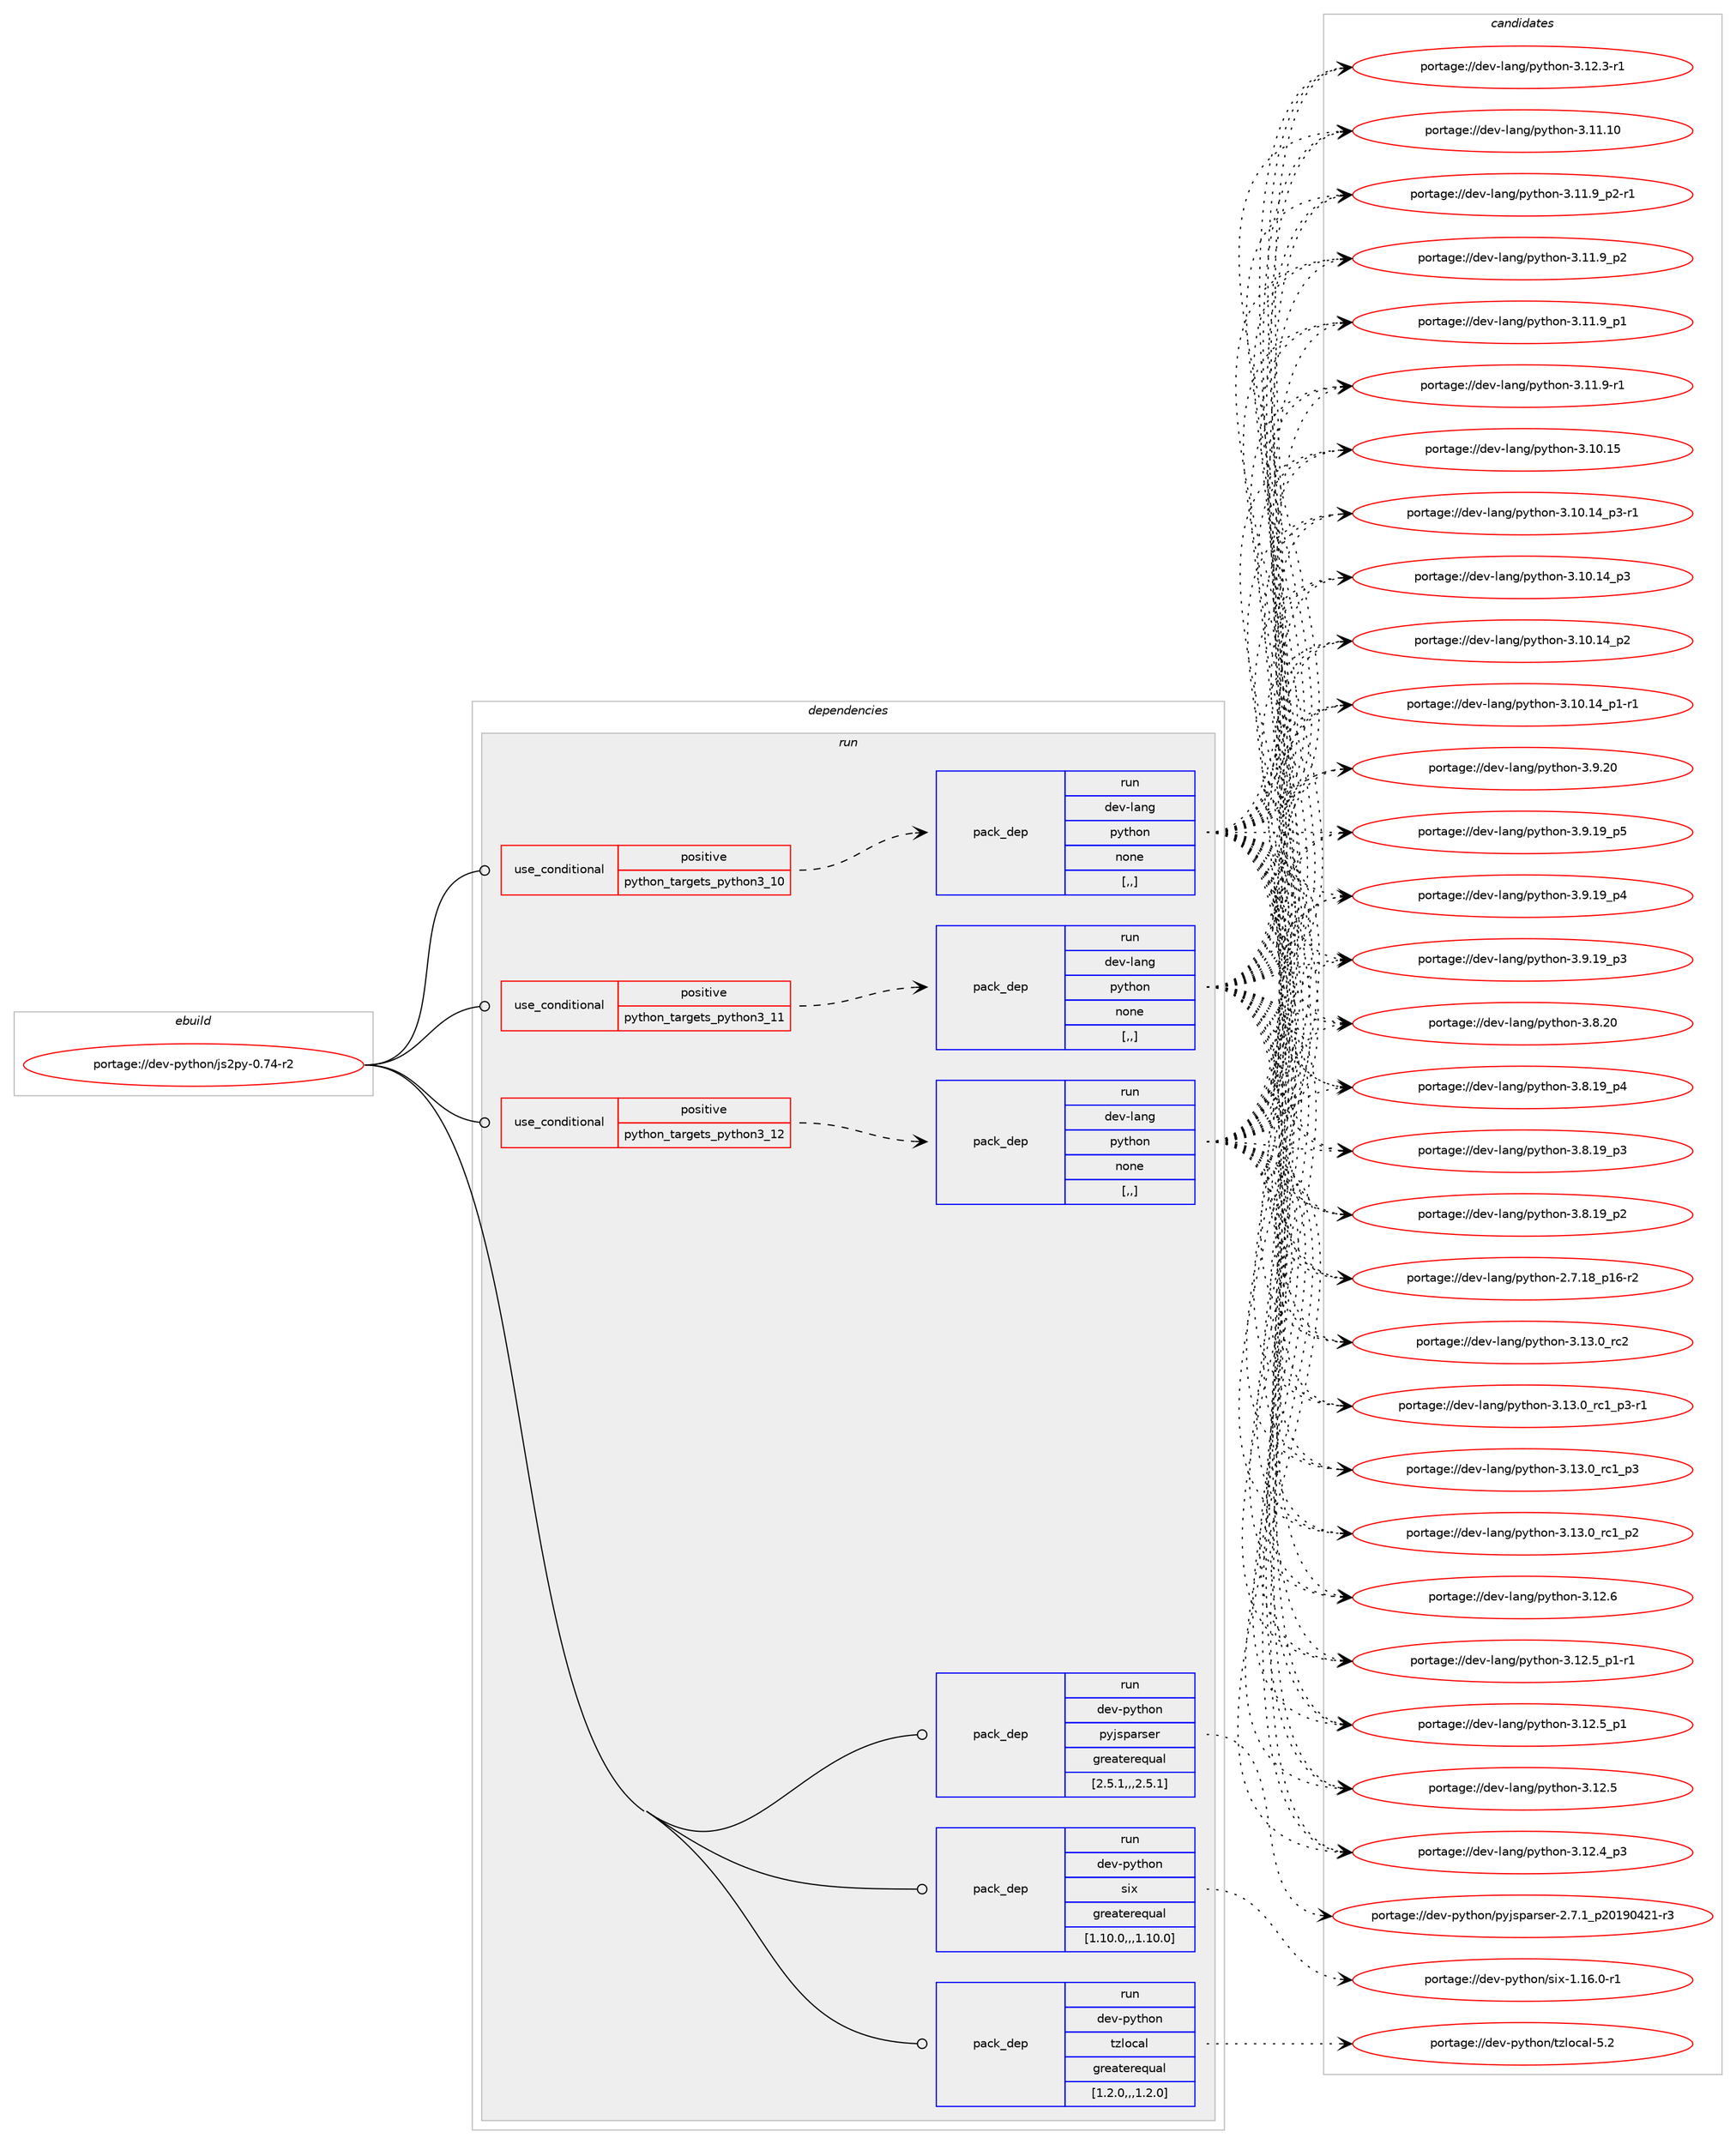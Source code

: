 digraph prolog {

# *************
# Graph options
# *************

newrank=true;
concentrate=true;
compound=true;
graph [rankdir=LR,fontname=Helvetica,fontsize=10,ranksep=1.5];#, ranksep=2.5, nodesep=0.2];
edge  [arrowhead=vee];
node  [fontname=Helvetica,fontsize=10];

# **********
# The ebuild
# **********

subgraph cluster_leftcol {
color=gray;
label=<<i>ebuild</i>>;
id [label="portage://dev-python/js2py-0.74-r2", color=red, width=4, href="../dev-python/js2py-0.74-r2.svg"];
}

# ****************
# The dependencies
# ****************

subgraph cluster_midcol {
color=gray;
label=<<i>dependencies</i>>;
subgraph cluster_compile {
fillcolor="#eeeeee";
style=filled;
label=<<i>compile</i>>;
}
subgraph cluster_compileandrun {
fillcolor="#eeeeee";
style=filled;
label=<<i>compile and run</i>>;
}
subgraph cluster_run {
fillcolor="#eeeeee";
style=filled;
label=<<i>run</i>>;
subgraph cond164216 {
dependency643366 [label=<<TABLE BORDER="0" CELLBORDER="1" CELLSPACING="0" CELLPADDING="4"><TR><TD ROWSPAN="3" CELLPADDING="10">use_conditional</TD></TR><TR><TD>positive</TD></TR><TR><TD>python_targets_python3_10</TD></TR></TABLE>>, shape=none, color=red];
subgraph pack474331 {
dependency643367 [label=<<TABLE BORDER="0" CELLBORDER="1" CELLSPACING="0" CELLPADDING="4" WIDTH="220"><TR><TD ROWSPAN="6" CELLPADDING="30">pack_dep</TD></TR><TR><TD WIDTH="110">run</TD></TR><TR><TD>dev-lang</TD></TR><TR><TD>python</TD></TR><TR><TD>none</TD></TR><TR><TD>[,,]</TD></TR></TABLE>>, shape=none, color=blue];
}
dependency643366:e -> dependency643367:w [weight=20,style="dashed",arrowhead="vee"];
}
id:e -> dependency643366:w [weight=20,style="solid",arrowhead="odot"];
subgraph cond164217 {
dependency643368 [label=<<TABLE BORDER="0" CELLBORDER="1" CELLSPACING="0" CELLPADDING="4"><TR><TD ROWSPAN="3" CELLPADDING="10">use_conditional</TD></TR><TR><TD>positive</TD></TR><TR><TD>python_targets_python3_11</TD></TR></TABLE>>, shape=none, color=red];
subgraph pack474332 {
dependency643369 [label=<<TABLE BORDER="0" CELLBORDER="1" CELLSPACING="0" CELLPADDING="4" WIDTH="220"><TR><TD ROWSPAN="6" CELLPADDING="30">pack_dep</TD></TR><TR><TD WIDTH="110">run</TD></TR><TR><TD>dev-lang</TD></TR><TR><TD>python</TD></TR><TR><TD>none</TD></TR><TR><TD>[,,]</TD></TR></TABLE>>, shape=none, color=blue];
}
dependency643368:e -> dependency643369:w [weight=20,style="dashed",arrowhead="vee"];
}
id:e -> dependency643368:w [weight=20,style="solid",arrowhead="odot"];
subgraph cond164218 {
dependency643370 [label=<<TABLE BORDER="0" CELLBORDER="1" CELLSPACING="0" CELLPADDING="4"><TR><TD ROWSPAN="3" CELLPADDING="10">use_conditional</TD></TR><TR><TD>positive</TD></TR><TR><TD>python_targets_python3_12</TD></TR></TABLE>>, shape=none, color=red];
subgraph pack474333 {
dependency643371 [label=<<TABLE BORDER="0" CELLBORDER="1" CELLSPACING="0" CELLPADDING="4" WIDTH="220"><TR><TD ROWSPAN="6" CELLPADDING="30">pack_dep</TD></TR><TR><TD WIDTH="110">run</TD></TR><TR><TD>dev-lang</TD></TR><TR><TD>python</TD></TR><TR><TD>none</TD></TR><TR><TD>[,,]</TD></TR></TABLE>>, shape=none, color=blue];
}
dependency643370:e -> dependency643371:w [weight=20,style="dashed",arrowhead="vee"];
}
id:e -> dependency643370:w [weight=20,style="solid",arrowhead="odot"];
subgraph pack474334 {
dependency643372 [label=<<TABLE BORDER="0" CELLBORDER="1" CELLSPACING="0" CELLPADDING="4" WIDTH="220"><TR><TD ROWSPAN="6" CELLPADDING="30">pack_dep</TD></TR><TR><TD WIDTH="110">run</TD></TR><TR><TD>dev-python</TD></TR><TR><TD>pyjsparser</TD></TR><TR><TD>greaterequal</TD></TR><TR><TD>[2.5.1,,,2.5.1]</TD></TR></TABLE>>, shape=none, color=blue];
}
id:e -> dependency643372:w [weight=20,style="solid",arrowhead="odot"];
subgraph pack474335 {
dependency643373 [label=<<TABLE BORDER="0" CELLBORDER="1" CELLSPACING="0" CELLPADDING="4" WIDTH="220"><TR><TD ROWSPAN="6" CELLPADDING="30">pack_dep</TD></TR><TR><TD WIDTH="110">run</TD></TR><TR><TD>dev-python</TD></TR><TR><TD>six</TD></TR><TR><TD>greaterequal</TD></TR><TR><TD>[1.10.0,,,1.10.0]</TD></TR></TABLE>>, shape=none, color=blue];
}
id:e -> dependency643373:w [weight=20,style="solid",arrowhead="odot"];
subgraph pack474336 {
dependency643374 [label=<<TABLE BORDER="0" CELLBORDER="1" CELLSPACING="0" CELLPADDING="4" WIDTH="220"><TR><TD ROWSPAN="6" CELLPADDING="30">pack_dep</TD></TR><TR><TD WIDTH="110">run</TD></TR><TR><TD>dev-python</TD></TR><TR><TD>tzlocal</TD></TR><TR><TD>greaterequal</TD></TR><TR><TD>[1.2.0,,,1.2.0]</TD></TR></TABLE>>, shape=none, color=blue];
}
id:e -> dependency643374:w [weight=20,style="solid",arrowhead="odot"];
}
}

# **************
# The candidates
# **************

subgraph cluster_choices {
rank=same;
color=gray;
label=<<i>candidates</i>>;

subgraph choice474331 {
color=black;
nodesep=1;
choice10010111845108971101034711212111610411111045514649514648951149950 [label="portage://dev-lang/python-3.13.0_rc2", color=red, width=4,href="../dev-lang/python-3.13.0_rc2.svg"];
choice1001011184510897110103471121211161041111104551464951464895114994995112514511449 [label="portage://dev-lang/python-3.13.0_rc1_p3-r1", color=red, width=4,href="../dev-lang/python-3.13.0_rc1_p3-r1.svg"];
choice100101118451089711010347112121116104111110455146495146489511499499511251 [label="portage://dev-lang/python-3.13.0_rc1_p3", color=red, width=4,href="../dev-lang/python-3.13.0_rc1_p3.svg"];
choice100101118451089711010347112121116104111110455146495146489511499499511250 [label="portage://dev-lang/python-3.13.0_rc1_p2", color=red, width=4,href="../dev-lang/python-3.13.0_rc1_p2.svg"];
choice10010111845108971101034711212111610411111045514649504654 [label="portage://dev-lang/python-3.12.6", color=red, width=4,href="../dev-lang/python-3.12.6.svg"];
choice1001011184510897110103471121211161041111104551464950465395112494511449 [label="portage://dev-lang/python-3.12.5_p1-r1", color=red, width=4,href="../dev-lang/python-3.12.5_p1-r1.svg"];
choice100101118451089711010347112121116104111110455146495046539511249 [label="portage://dev-lang/python-3.12.5_p1", color=red, width=4,href="../dev-lang/python-3.12.5_p1.svg"];
choice10010111845108971101034711212111610411111045514649504653 [label="portage://dev-lang/python-3.12.5", color=red, width=4,href="../dev-lang/python-3.12.5.svg"];
choice100101118451089711010347112121116104111110455146495046529511251 [label="portage://dev-lang/python-3.12.4_p3", color=red, width=4,href="../dev-lang/python-3.12.4_p3.svg"];
choice100101118451089711010347112121116104111110455146495046514511449 [label="portage://dev-lang/python-3.12.3-r1", color=red, width=4,href="../dev-lang/python-3.12.3-r1.svg"];
choice1001011184510897110103471121211161041111104551464949464948 [label="portage://dev-lang/python-3.11.10", color=red, width=4,href="../dev-lang/python-3.11.10.svg"];
choice1001011184510897110103471121211161041111104551464949465795112504511449 [label="portage://dev-lang/python-3.11.9_p2-r1", color=red, width=4,href="../dev-lang/python-3.11.9_p2-r1.svg"];
choice100101118451089711010347112121116104111110455146494946579511250 [label="portage://dev-lang/python-3.11.9_p2", color=red, width=4,href="../dev-lang/python-3.11.9_p2.svg"];
choice100101118451089711010347112121116104111110455146494946579511249 [label="portage://dev-lang/python-3.11.9_p1", color=red, width=4,href="../dev-lang/python-3.11.9_p1.svg"];
choice100101118451089711010347112121116104111110455146494946574511449 [label="portage://dev-lang/python-3.11.9-r1", color=red, width=4,href="../dev-lang/python-3.11.9-r1.svg"];
choice1001011184510897110103471121211161041111104551464948464953 [label="portage://dev-lang/python-3.10.15", color=red, width=4,href="../dev-lang/python-3.10.15.svg"];
choice100101118451089711010347112121116104111110455146494846495295112514511449 [label="portage://dev-lang/python-3.10.14_p3-r1", color=red, width=4,href="../dev-lang/python-3.10.14_p3-r1.svg"];
choice10010111845108971101034711212111610411111045514649484649529511251 [label="portage://dev-lang/python-3.10.14_p3", color=red, width=4,href="../dev-lang/python-3.10.14_p3.svg"];
choice10010111845108971101034711212111610411111045514649484649529511250 [label="portage://dev-lang/python-3.10.14_p2", color=red, width=4,href="../dev-lang/python-3.10.14_p2.svg"];
choice100101118451089711010347112121116104111110455146494846495295112494511449 [label="portage://dev-lang/python-3.10.14_p1-r1", color=red, width=4,href="../dev-lang/python-3.10.14_p1-r1.svg"];
choice10010111845108971101034711212111610411111045514657465048 [label="portage://dev-lang/python-3.9.20", color=red, width=4,href="../dev-lang/python-3.9.20.svg"];
choice100101118451089711010347112121116104111110455146574649579511253 [label="portage://dev-lang/python-3.9.19_p5", color=red, width=4,href="../dev-lang/python-3.9.19_p5.svg"];
choice100101118451089711010347112121116104111110455146574649579511252 [label="portage://dev-lang/python-3.9.19_p4", color=red, width=4,href="../dev-lang/python-3.9.19_p4.svg"];
choice100101118451089711010347112121116104111110455146574649579511251 [label="portage://dev-lang/python-3.9.19_p3", color=red, width=4,href="../dev-lang/python-3.9.19_p3.svg"];
choice10010111845108971101034711212111610411111045514656465048 [label="portage://dev-lang/python-3.8.20", color=red, width=4,href="../dev-lang/python-3.8.20.svg"];
choice100101118451089711010347112121116104111110455146564649579511252 [label="portage://dev-lang/python-3.8.19_p4", color=red, width=4,href="../dev-lang/python-3.8.19_p4.svg"];
choice100101118451089711010347112121116104111110455146564649579511251 [label="portage://dev-lang/python-3.8.19_p3", color=red, width=4,href="../dev-lang/python-3.8.19_p3.svg"];
choice100101118451089711010347112121116104111110455146564649579511250 [label="portage://dev-lang/python-3.8.19_p2", color=red, width=4,href="../dev-lang/python-3.8.19_p2.svg"];
choice100101118451089711010347112121116104111110455046554649569511249544511450 [label="portage://dev-lang/python-2.7.18_p16-r2", color=red, width=4,href="../dev-lang/python-2.7.18_p16-r2.svg"];
dependency643367:e -> choice10010111845108971101034711212111610411111045514649514648951149950:w [style=dotted,weight="100"];
dependency643367:e -> choice1001011184510897110103471121211161041111104551464951464895114994995112514511449:w [style=dotted,weight="100"];
dependency643367:e -> choice100101118451089711010347112121116104111110455146495146489511499499511251:w [style=dotted,weight="100"];
dependency643367:e -> choice100101118451089711010347112121116104111110455146495146489511499499511250:w [style=dotted,weight="100"];
dependency643367:e -> choice10010111845108971101034711212111610411111045514649504654:w [style=dotted,weight="100"];
dependency643367:e -> choice1001011184510897110103471121211161041111104551464950465395112494511449:w [style=dotted,weight="100"];
dependency643367:e -> choice100101118451089711010347112121116104111110455146495046539511249:w [style=dotted,weight="100"];
dependency643367:e -> choice10010111845108971101034711212111610411111045514649504653:w [style=dotted,weight="100"];
dependency643367:e -> choice100101118451089711010347112121116104111110455146495046529511251:w [style=dotted,weight="100"];
dependency643367:e -> choice100101118451089711010347112121116104111110455146495046514511449:w [style=dotted,weight="100"];
dependency643367:e -> choice1001011184510897110103471121211161041111104551464949464948:w [style=dotted,weight="100"];
dependency643367:e -> choice1001011184510897110103471121211161041111104551464949465795112504511449:w [style=dotted,weight="100"];
dependency643367:e -> choice100101118451089711010347112121116104111110455146494946579511250:w [style=dotted,weight="100"];
dependency643367:e -> choice100101118451089711010347112121116104111110455146494946579511249:w [style=dotted,weight="100"];
dependency643367:e -> choice100101118451089711010347112121116104111110455146494946574511449:w [style=dotted,weight="100"];
dependency643367:e -> choice1001011184510897110103471121211161041111104551464948464953:w [style=dotted,weight="100"];
dependency643367:e -> choice100101118451089711010347112121116104111110455146494846495295112514511449:w [style=dotted,weight="100"];
dependency643367:e -> choice10010111845108971101034711212111610411111045514649484649529511251:w [style=dotted,weight="100"];
dependency643367:e -> choice10010111845108971101034711212111610411111045514649484649529511250:w [style=dotted,weight="100"];
dependency643367:e -> choice100101118451089711010347112121116104111110455146494846495295112494511449:w [style=dotted,weight="100"];
dependency643367:e -> choice10010111845108971101034711212111610411111045514657465048:w [style=dotted,weight="100"];
dependency643367:e -> choice100101118451089711010347112121116104111110455146574649579511253:w [style=dotted,weight="100"];
dependency643367:e -> choice100101118451089711010347112121116104111110455146574649579511252:w [style=dotted,weight="100"];
dependency643367:e -> choice100101118451089711010347112121116104111110455146574649579511251:w [style=dotted,weight="100"];
dependency643367:e -> choice10010111845108971101034711212111610411111045514656465048:w [style=dotted,weight="100"];
dependency643367:e -> choice100101118451089711010347112121116104111110455146564649579511252:w [style=dotted,weight="100"];
dependency643367:e -> choice100101118451089711010347112121116104111110455146564649579511251:w [style=dotted,weight="100"];
dependency643367:e -> choice100101118451089711010347112121116104111110455146564649579511250:w [style=dotted,weight="100"];
dependency643367:e -> choice100101118451089711010347112121116104111110455046554649569511249544511450:w [style=dotted,weight="100"];
}
subgraph choice474332 {
color=black;
nodesep=1;
choice10010111845108971101034711212111610411111045514649514648951149950 [label="portage://dev-lang/python-3.13.0_rc2", color=red, width=4,href="../dev-lang/python-3.13.0_rc2.svg"];
choice1001011184510897110103471121211161041111104551464951464895114994995112514511449 [label="portage://dev-lang/python-3.13.0_rc1_p3-r1", color=red, width=4,href="../dev-lang/python-3.13.0_rc1_p3-r1.svg"];
choice100101118451089711010347112121116104111110455146495146489511499499511251 [label="portage://dev-lang/python-3.13.0_rc1_p3", color=red, width=4,href="../dev-lang/python-3.13.0_rc1_p3.svg"];
choice100101118451089711010347112121116104111110455146495146489511499499511250 [label="portage://dev-lang/python-3.13.0_rc1_p2", color=red, width=4,href="../dev-lang/python-3.13.0_rc1_p2.svg"];
choice10010111845108971101034711212111610411111045514649504654 [label="portage://dev-lang/python-3.12.6", color=red, width=4,href="../dev-lang/python-3.12.6.svg"];
choice1001011184510897110103471121211161041111104551464950465395112494511449 [label="portage://dev-lang/python-3.12.5_p1-r1", color=red, width=4,href="../dev-lang/python-3.12.5_p1-r1.svg"];
choice100101118451089711010347112121116104111110455146495046539511249 [label="portage://dev-lang/python-3.12.5_p1", color=red, width=4,href="../dev-lang/python-3.12.5_p1.svg"];
choice10010111845108971101034711212111610411111045514649504653 [label="portage://dev-lang/python-3.12.5", color=red, width=4,href="../dev-lang/python-3.12.5.svg"];
choice100101118451089711010347112121116104111110455146495046529511251 [label="portage://dev-lang/python-3.12.4_p3", color=red, width=4,href="../dev-lang/python-3.12.4_p3.svg"];
choice100101118451089711010347112121116104111110455146495046514511449 [label="portage://dev-lang/python-3.12.3-r1", color=red, width=4,href="../dev-lang/python-3.12.3-r1.svg"];
choice1001011184510897110103471121211161041111104551464949464948 [label="portage://dev-lang/python-3.11.10", color=red, width=4,href="../dev-lang/python-3.11.10.svg"];
choice1001011184510897110103471121211161041111104551464949465795112504511449 [label="portage://dev-lang/python-3.11.9_p2-r1", color=red, width=4,href="../dev-lang/python-3.11.9_p2-r1.svg"];
choice100101118451089711010347112121116104111110455146494946579511250 [label="portage://dev-lang/python-3.11.9_p2", color=red, width=4,href="../dev-lang/python-3.11.9_p2.svg"];
choice100101118451089711010347112121116104111110455146494946579511249 [label="portage://dev-lang/python-3.11.9_p1", color=red, width=4,href="../dev-lang/python-3.11.9_p1.svg"];
choice100101118451089711010347112121116104111110455146494946574511449 [label="portage://dev-lang/python-3.11.9-r1", color=red, width=4,href="../dev-lang/python-3.11.9-r1.svg"];
choice1001011184510897110103471121211161041111104551464948464953 [label="portage://dev-lang/python-3.10.15", color=red, width=4,href="../dev-lang/python-3.10.15.svg"];
choice100101118451089711010347112121116104111110455146494846495295112514511449 [label="portage://dev-lang/python-3.10.14_p3-r1", color=red, width=4,href="../dev-lang/python-3.10.14_p3-r1.svg"];
choice10010111845108971101034711212111610411111045514649484649529511251 [label="portage://dev-lang/python-3.10.14_p3", color=red, width=4,href="../dev-lang/python-3.10.14_p3.svg"];
choice10010111845108971101034711212111610411111045514649484649529511250 [label="portage://dev-lang/python-3.10.14_p2", color=red, width=4,href="../dev-lang/python-3.10.14_p2.svg"];
choice100101118451089711010347112121116104111110455146494846495295112494511449 [label="portage://dev-lang/python-3.10.14_p1-r1", color=red, width=4,href="../dev-lang/python-3.10.14_p1-r1.svg"];
choice10010111845108971101034711212111610411111045514657465048 [label="portage://dev-lang/python-3.9.20", color=red, width=4,href="../dev-lang/python-3.9.20.svg"];
choice100101118451089711010347112121116104111110455146574649579511253 [label="portage://dev-lang/python-3.9.19_p5", color=red, width=4,href="../dev-lang/python-3.9.19_p5.svg"];
choice100101118451089711010347112121116104111110455146574649579511252 [label="portage://dev-lang/python-3.9.19_p4", color=red, width=4,href="../dev-lang/python-3.9.19_p4.svg"];
choice100101118451089711010347112121116104111110455146574649579511251 [label="portage://dev-lang/python-3.9.19_p3", color=red, width=4,href="../dev-lang/python-3.9.19_p3.svg"];
choice10010111845108971101034711212111610411111045514656465048 [label="portage://dev-lang/python-3.8.20", color=red, width=4,href="../dev-lang/python-3.8.20.svg"];
choice100101118451089711010347112121116104111110455146564649579511252 [label="portage://dev-lang/python-3.8.19_p4", color=red, width=4,href="../dev-lang/python-3.8.19_p4.svg"];
choice100101118451089711010347112121116104111110455146564649579511251 [label="portage://dev-lang/python-3.8.19_p3", color=red, width=4,href="../dev-lang/python-3.8.19_p3.svg"];
choice100101118451089711010347112121116104111110455146564649579511250 [label="portage://dev-lang/python-3.8.19_p2", color=red, width=4,href="../dev-lang/python-3.8.19_p2.svg"];
choice100101118451089711010347112121116104111110455046554649569511249544511450 [label="portage://dev-lang/python-2.7.18_p16-r2", color=red, width=4,href="../dev-lang/python-2.7.18_p16-r2.svg"];
dependency643369:e -> choice10010111845108971101034711212111610411111045514649514648951149950:w [style=dotted,weight="100"];
dependency643369:e -> choice1001011184510897110103471121211161041111104551464951464895114994995112514511449:w [style=dotted,weight="100"];
dependency643369:e -> choice100101118451089711010347112121116104111110455146495146489511499499511251:w [style=dotted,weight="100"];
dependency643369:e -> choice100101118451089711010347112121116104111110455146495146489511499499511250:w [style=dotted,weight="100"];
dependency643369:e -> choice10010111845108971101034711212111610411111045514649504654:w [style=dotted,weight="100"];
dependency643369:e -> choice1001011184510897110103471121211161041111104551464950465395112494511449:w [style=dotted,weight="100"];
dependency643369:e -> choice100101118451089711010347112121116104111110455146495046539511249:w [style=dotted,weight="100"];
dependency643369:e -> choice10010111845108971101034711212111610411111045514649504653:w [style=dotted,weight="100"];
dependency643369:e -> choice100101118451089711010347112121116104111110455146495046529511251:w [style=dotted,weight="100"];
dependency643369:e -> choice100101118451089711010347112121116104111110455146495046514511449:w [style=dotted,weight="100"];
dependency643369:e -> choice1001011184510897110103471121211161041111104551464949464948:w [style=dotted,weight="100"];
dependency643369:e -> choice1001011184510897110103471121211161041111104551464949465795112504511449:w [style=dotted,weight="100"];
dependency643369:e -> choice100101118451089711010347112121116104111110455146494946579511250:w [style=dotted,weight="100"];
dependency643369:e -> choice100101118451089711010347112121116104111110455146494946579511249:w [style=dotted,weight="100"];
dependency643369:e -> choice100101118451089711010347112121116104111110455146494946574511449:w [style=dotted,weight="100"];
dependency643369:e -> choice1001011184510897110103471121211161041111104551464948464953:w [style=dotted,weight="100"];
dependency643369:e -> choice100101118451089711010347112121116104111110455146494846495295112514511449:w [style=dotted,weight="100"];
dependency643369:e -> choice10010111845108971101034711212111610411111045514649484649529511251:w [style=dotted,weight="100"];
dependency643369:e -> choice10010111845108971101034711212111610411111045514649484649529511250:w [style=dotted,weight="100"];
dependency643369:e -> choice100101118451089711010347112121116104111110455146494846495295112494511449:w [style=dotted,weight="100"];
dependency643369:e -> choice10010111845108971101034711212111610411111045514657465048:w [style=dotted,weight="100"];
dependency643369:e -> choice100101118451089711010347112121116104111110455146574649579511253:w [style=dotted,weight="100"];
dependency643369:e -> choice100101118451089711010347112121116104111110455146574649579511252:w [style=dotted,weight="100"];
dependency643369:e -> choice100101118451089711010347112121116104111110455146574649579511251:w [style=dotted,weight="100"];
dependency643369:e -> choice10010111845108971101034711212111610411111045514656465048:w [style=dotted,weight="100"];
dependency643369:e -> choice100101118451089711010347112121116104111110455146564649579511252:w [style=dotted,weight="100"];
dependency643369:e -> choice100101118451089711010347112121116104111110455146564649579511251:w [style=dotted,weight="100"];
dependency643369:e -> choice100101118451089711010347112121116104111110455146564649579511250:w [style=dotted,weight="100"];
dependency643369:e -> choice100101118451089711010347112121116104111110455046554649569511249544511450:w [style=dotted,weight="100"];
}
subgraph choice474333 {
color=black;
nodesep=1;
choice10010111845108971101034711212111610411111045514649514648951149950 [label="portage://dev-lang/python-3.13.0_rc2", color=red, width=4,href="../dev-lang/python-3.13.0_rc2.svg"];
choice1001011184510897110103471121211161041111104551464951464895114994995112514511449 [label="portage://dev-lang/python-3.13.0_rc1_p3-r1", color=red, width=4,href="../dev-lang/python-3.13.0_rc1_p3-r1.svg"];
choice100101118451089711010347112121116104111110455146495146489511499499511251 [label="portage://dev-lang/python-3.13.0_rc1_p3", color=red, width=4,href="../dev-lang/python-3.13.0_rc1_p3.svg"];
choice100101118451089711010347112121116104111110455146495146489511499499511250 [label="portage://dev-lang/python-3.13.0_rc1_p2", color=red, width=4,href="../dev-lang/python-3.13.0_rc1_p2.svg"];
choice10010111845108971101034711212111610411111045514649504654 [label="portage://dev-lang/python-3.12.6", color=red, width=4,href="../dev-lang/python-3.12.6.svg"];
choice1001011184510897110103471121211161041111104551464950465395112494511449 [label="portage://dev-lang/python-3.12.5_p1-r1", color=red, width=4,href="../dev-lang/python-3.12.5_p1-r1.svg"];
choice100101118451089711010347112121116104111110455146495046539511249 [label="portage://dev-lang/python-3.12.5_p1", color=red, width=4,href="../dev-lang/python-3.12.5_p1.svg"];
choice10010111845108971101034711212111610411111045514649504653 [label="portage://dev-lang/python-3.12.5", color=red, width=4,href="../dev-lang/python-3.12.5.svg"];
choice100101118451089711010347112121116104111110455146495046529511251 [label="portage://dev-lang/python-3.12.4_p3", color=red, width=4,href="../dev-lang/python-3.12.4_p3.svg"];
choice100101118451089711010347112121116104111110455146495046514511449 [label="portage://dev-lang/python-3.12.3-r1", color=red, width=4,href="../dev-lang/python-3.12.3-r1.svg"];
choice1001011184510897110103471121211161041111104551464949464948 [label="portage://dev-lang/python-3.11.10", color=red, width=4,href="../dev-lang/python-3.11.10.svg"];
choice1001011184510897110103471121211161041111104551464949465795112504511449 [label="portage://dev-lang/python-3.11.9_p2-r1", color=red, width=4,href="../dev-lang/python-3.11.9_p2-r1.svg"];
choice100101118451089711010347112121116104111110455146494946579511250 [label="portage://dev-lang/python-3.11.9_p2", color=red, width=4,href="../dev-lang/python-3.11.9_p2.svg"];
choice100101118451089711010347112121116104111110455146494946579511249 [label="portage://dev-lang/python-3.11.9_p1", color=red, width=4,href="../dev-lang/python-3.11.9_p1.svg"];
choice100101118451089711010347112121116104111110455146494946574511449 [label="portage://dev-lang/python-3.11.9-r1", color=red, width=4,href="../dev-lang/python-3.11.9-r1.svg"];
choice1001011184510897110103471121211161041111104551464948464953 [label="portage://dev-lang/python-3.10.15", color=red, width=4,href="../dev-lang/python-3.10.15.svg"];
choice100101118451089711010347112121116104111110455146494846495295112514511449 [label="portage://dev-lang/python-3.10.14_p3-r1", color=red, width=4,href="../dev-lang/python-3.10.14_p3-r1.svg"];
choice10010111845108971101034711212111610411111045514649484649529511251 [label="portage://dev-lang/python-3.10.14_p3", color=red, width=4,href="../dev-lang/python-3.10.14_p3.svg"];
choice10010111845108971101034711212111610411111045514649484649529511250 [label="portage://dev-lang/python-3.10.14_p2", color=red, width=4,href="../dev-lang/python-3.10.14_p2.svg"];
choice100101118451089711010347112121116104111110455146494846495295112494511449 [label="portage://dev-lang/python-3.10.14_p1-r1", color=red, width=4,href="../dev-lang/python-3.10.14_p1-r1.svg"];
choice10010111845108971101034711212111610411111045514657465048 [label="portage://dev-lang/python-3.9.20", color=red, width=4,href="../dev-lang/python-3.9.20.svg"];
choice100101118451089711010347112121116104111110455146574649579511253 [label="portage://dev-lang/python-3.9.19_p5", color=red, width=4,href="../dev-lang/python-3.9.19_p5.svg"];
choice100101118451089711010347112121116104111110455146574649579511252 [label="portage://dev-lang/python-3.9.19_p4", color=red, width=4,href="../dev-lang/python-3.9.19_p4.svg"];
choice100101118451089711010347112121116104111110455146574649579511251 [label="portage://dev-lang/python-3.9.19_p3", color=red, width=4,href="../dev-lang/python-3.9.19_p3.svg"];
choice10010111845108971101034711212111610411111045514656465048 [label="portage://dev-lang/python-3.8.20", color=red, width=4,href="../dev-lang/python-3.8.20.svg"];
choice100101118451089711010347112121116104111110455146564649579511252 [label="portage://dev-lang/python-3.8.19_p4", color=red, width=4,href="../dev-lang/python-3.8.19_p4.svg"];
choice100101118451089711010347112121116104111110455146564649579511251 [label="portage://dev-lang/python-3.8.19_p3", color=red, width=4,href="../dev-lang/python-3.8.19_p3.svg"];
choice100101118451089711010347112121116104111110455146564649579511250 [label="portage://dev-lang/python-3.8.19_p2", color=red, width=4,href="../dev-lang/python-3.8.19_p2.svg"];
choice100101118451089711010347112121116104111110455046554649569511249544511450 [label="portage://dev-lang/python-2.7.18_p16-r2", color=red, width=4,href="../dev-lang/python-2.7.18_p16-r2.svg"];
dependency643371:e -> choice10010111845108971101034711212111610411111045514649514648951149950:w [style=dotted,weight="100"];
dependency643371:e -> choice1001011184510897110103471121211161041111104551464951464895114994995112514511449:w [style=dotted,weight="100"];
dependency643371:e -> choice100101118451089711010347112121116104111110455146495146489511499499511251:w [style=dotted,weight="100"];
dependency643371:e -> choice100101118451089711010347112121116104111110455146495146489511499499511250:w [style=dotted,weight="100"];
dependency643371:e -> choice10010111845108971101034711212111610411111045514649504654:w [style=dotted,weight="100"];
dependency643371:e -> choice1001011184510897110103471121211161041111104551464950465395112494511449:w [style=dotted,weight="100"];
dependency643371:e -> choice100101118451089711010347112121116104111110455146495046539511249:w [style=dotted,weight="100"];
dependency643371:e -> choice10010111845108971101034711212111610411111045514649504653:w [style=dotted,weight="100"];
dependency643371:e -> choice100101118451089711010347112121116104111110455146495046529511251:w [style=dotted,weight="100"];
dependency643371:e -> choice100101118451089711010347112121116104111110455146495046514511449:w [style=dotted,weight="100"];
dependency643371:e -> choice1001011184510897110103471121211161041111104551464949464948:w [style=dotted,weight="100"];
dependency643371:e -> choice1001011184510897110103471121211161041111104551464949465795112504511449:w [style=dotted,weight="100"];
dependency643371:e -> choice100101118451089711010347112121116104111110455146494946579511250:w [style=dotted,weight="100"];
dependency643371:e -> choice100101118451089711010347112121116104111110455146494946579511249:w [style=dotted,weight="100"];
dependency643371:e -> choice100101118451089711010347112121116104111110455146494946574511449:w [style=dotted,weight="100"];
dependency643371:e -> choice1001011184510897110103471121211161041111104551464948464953:w [style=dotted,weight="100"];
dependency643371:e -> choice100101118451089711010347112121116104111110455146494846495295112514511449:w [style=dotted,weight="100"];
dependency643371:e -> choice10010111845108971101034711212111610411111045514649484649529511251:w [style=dotted,weight="100"];
dependency643371:e -> choice10010111845108971101034711212111610411111045514649484649529511250:w [style=dotted,weight="100"];
dependency643371:e -> choice100101118451089711010347112121116104111110455146494846495295112494511449:w [style=dotted,weight="100"];
dependency643371:e -> choice10010111845108971101034711212111610411111045514657465048:w [style=dotted,weight="100"];
dependency643371:e -> choice100101118451089711010347112121116104111110455146574649579511253:w [style=dotted,weight="100"];
dependency643371:e -> choice100101118451089711010347112121116104111110455146574649579511252:w [style=dotted,weight="100"];
dependency643371:e -> choice100101118451089711010347112121116104111110455146574649579511251:w [style=dotted,weight="100"];
dependency643371:e -> choice10010111845108971101034711212111610411111045514656465048:w [style=dotted,weight="100"];
dependency643371:e -> choice100101118451089711010347112121116104111110455146564649579511252:w [style=dotted,weight="100"];
dependency643371:e -> choice100101118451089711010347112121116104111110455146564649579511251:w [style=dotted,weight="100"];
dependency643371:e -> choice100101118451089711010347112121116104111110455146564649579511250:w [style=dotted,weight="100"];
dependency643371:e -> choice100101118451089711010347112121116104111110455046554649569511249544511450:w [style=dotted,weight="100"];
}
subgraph choice474334 {
color=black;
nodesep=1;
choice1001011184511212111610411111047112121106115112971141151011144550465546499511250484957485250494511451 [label="portage://dev-python/pyjsparser-2.7.1_p20190421-r3", color=red, width=4,href="../dev-python/pyjsparser-2.7.1_p20190421-r3.svg"];
dependency643372:e -> choice1001011184511212111610411111047112121106115112971141151011144550465546499511250484957485250494511451:w [style=dotted,weight="100"];
}
subgraph choice474335 {
color=black;
nodesep=1;
choice1001011184511212111610411111047115105120454946495446484511449 [label="portage://dev-python/six-1.16.0-r1", color=red, width=4,href="../dev-python/six-1.16.0-r1.svg"];
dependency643373:e -> choice1001011184511212111610411111047115105120454946495446484511449:w [style=dotted,weight="100"];
}
subgraph choice474336 {
color=black;
nodesep=1;
choice1001011184511212111610411111047116122108111999710845534650 [label="portage://dev-python/tzlocal-5.2", color=red, width=4,href="../dev-python/tzlocal-5.2.svg"];
dependency643374:e -> choice1001011184511212111610411111047116122108111999710845534650:w [style=dotted,weight="100"];
}
}

}
